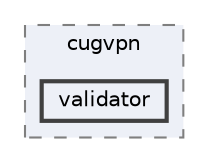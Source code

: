 digraph "repository/cug-vpn-service/src/test/java/com/sterlite/cal/cugvpn/validator"
{
 // LATEX_PDF_SIZE
  bgcolor="transparent";
  edge [fontname=Helvetica,fontsize=10,labelfontname=Helvetica,labelfontsize=10];
  node [fontname=Helvetica,fontsize=10,shape=box,height=0.2,width=0.4];
  compound=true
  subgraph clusterdir_3e58261bcbaa8af5ec5de3b40d922621 {
    graph [ bgcolor="#edf0f7", pencolor="grey50", label="cugvpn", fontname=Helvetica,fontsize=10 style="filled,dashed", URL="dir_3e58261bcbaa8af5ec5de3b40d922621.html",tooltip=""]
  dir_3595e1a3d87771054fda35d4f726b3a8 [label="validator", fillcolor="#edf0f7", color="grey25", style="filled,bold", URL="dir_3595e1a3d87771054fda35d4f726b3a8.html",tooltip=""];
  }
}
